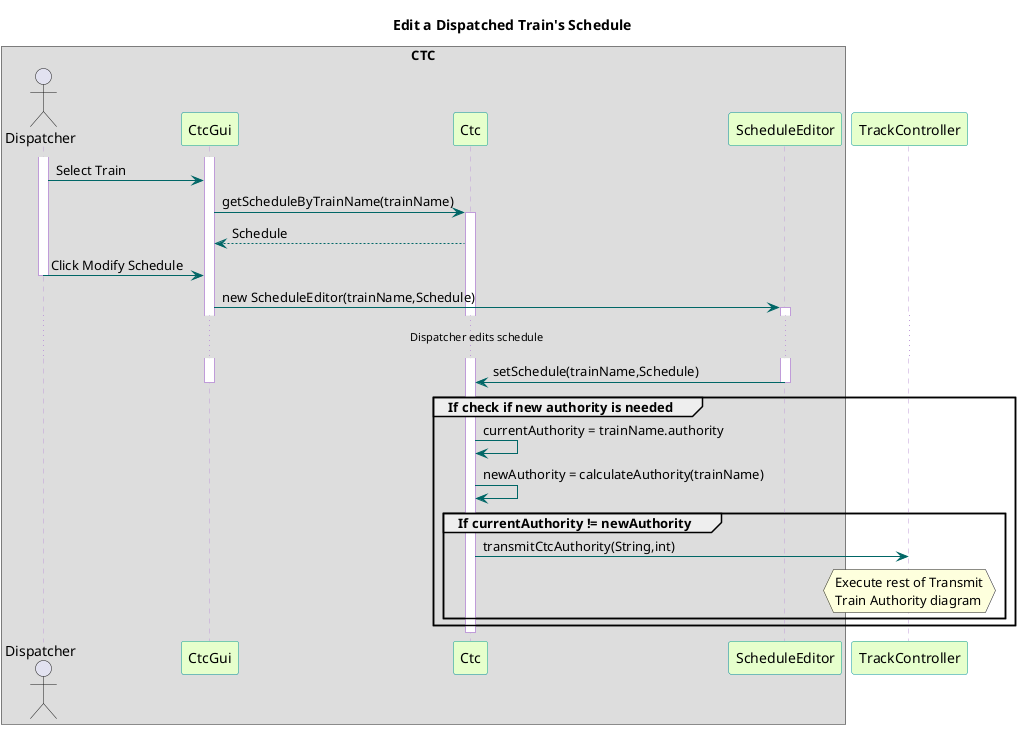 @startuml

title Edit a Dispatched Train's Schedule

skinparam sequence {
  BackgroundColor transparent
  ParticipantBackgroundColor #e6ffcc
  ParticipantBorderColor 	#049595
  PackageBorderCOlor  #049595
  ArrowColor #006666
  LifeLineBorderColor #c09cd9
}

box "CTC"
actor Dispatcher
participant CtcGui
participant Ctc
participant ScheduleEditor
end box
participant TrackController

activate Dispatcher
activate CtcGui
Dispatcher -> CtcGui : Select Train
CtcGui -> Ctc : getScheduleByTrainName(trainName)
activate Ctc
Ctc --> CtcGui : Schedule
Dispatcher -> CtcGui : Click Modify Schedule
deactivate Dispatcher
CtcGui -> ScheduleEditor : new ScheduleEditor(trainName,Schedule)
activate ScheduleEditor
...Dispatcher edits schedule...
ScheduleEditor -> Ctc : setSchedule(trainName,Schedule)
deactivate ScheduleEditor
deactivate CtcGui
group If check if new authority is needed
Ctc -> Ctc : currentAuthority = trainName.authority
Ctc -> Ctc : newAuthority = calculateAuthority(trainName)
  group If currentAuthority != newAuthority
  Ctc -> TrackController : transmitCtcAuthority(String,int)
  hnote over TrackController: Execute rest of Transmit\nTrain Authority diagram
  end
end
deactivate Ctc
@enduml
